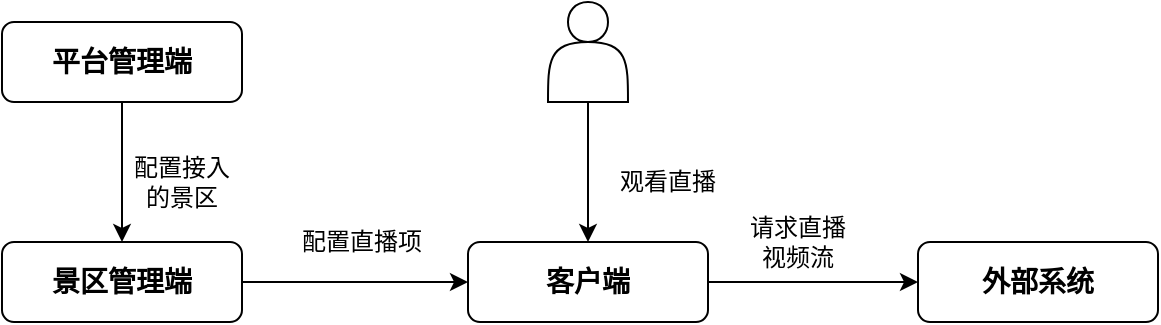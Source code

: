 <mxfile version="14.1.2" type="github">
  <diagram id="EQ-d3LctLsmjUuR-HLJK" name="Page-1">
    <mxGraphModel dx="1151" dy="673" grid="1" gridSize="10" guides="1" tooltips="1" connect="1" arrows="1" fold="1" page="1" pageScale="1" pageWidth="827" pageHeight="1169" math="0" shadow="0">
      <root>
        <mxCell id="0" />
        <mxCell id="1" parent="0" />
        <mxCell id="MZXS-yms_pOTbemnmi6H-3" style="edgeStyle=orthogonalEdgeStyle;rounded=0;orthogonalLoop=1;jettySize=auto;html=1;entryX=0.5;entryY=0;entryDx=0;entryDy=0;" edge="1" parent="1" source="MZXS-yms_pOTbemnmi6H-1" target="MZXS-yms_pOTbemnmi6H-2">
          <mxGeometry relative="1" as="geometry" />
        </mxCell>
        <mxCell id="MZXS-yms_pOTbemnmi6H-1" value="&lt;font style=&quot;font-size: 14px&quot;&gt;平台管理端&lt;/font&gt;" style="rounded=1;whiteSpace=wrap;html=1;fontStyle=1" vertex="1" parent="1">
          <mxGeometry x="150" y="90" width="120" height="40" as="geometry" />
        </mxCell>
        <mxCell id="MZXS-yms_pOTbemnmi6H-6" style="edgeStyle=orthogonalEdgeStyle;rounded=0;orthogonalLoop=1;jettySize=auto;html=1;entryX=0;entryY=0.5;entryDx=0;entryDy=0;" edge="1" parent="1" source="MZXS-yms_pOTbemnmi6H-2" target="MZXS-yms_pOTbemnmi6H-5">
          <mxGeometry relative="1" as="geometry" />
        </mxCell>
        <mxCell id="MZXS-yms_pOTbemnmi6H-2" value="&lt;font style=&quot;font-size: 14px&quot;&gt;景区管理端&lt;/font&gt;" style="rounded=1;whiteSpace=wrap;html=1;fontStyle=1" vertex="1" parent="1">
          <mxGeometry x="150" y="200" width="120" height="40" as="geometry" />
        </mxCell>
        <mxCell id="MZXS-yms_pOTbemnmi6H-4" value="配置接入的景区" style="text;html=1;strokeColor=none;fillColor=none;align=center;verticalAlign=middle;whiteSpace=wrap;rounded=0;" vertex="1" parent="1">
          <mxGeometry x="210" y="160" width="60" height="20" as="geometry" />
        </mxCell>
        <mxCell id="MZXS-yms_pOTbemnmi6H-12" style="edgeStyle=orthogonalEdgeStyle;rounded=0;orthogonalLoop=1;jettySize=auto;html=1;entryX=0;entryY=0.5;entryDx=0;entryDy=0;" edge="1" parent="1" source="MZXS-yms_pOTbemnmi6H-5" target="MZXS-yms_pOTbemnmi6H-11">
          <mxGeometry relative="1" as="geometry" />
        </mxCell>
        <mxCell id="MZXS-yms_pOTbemnmi6H-5" value="&lt;font style=&quot;font-size: 14px&quot;&gt;客户端&lt;/font&gt;" style="rounded=1;whiteSpace=wrap;html=1;fontStyle=1" vertex="1" parent="1">
          <mxGeometry x="383" y="200" width="120" height="40" as="geometry" />
        </mxCell>
        <mxCell id="MZXS-yms_pOTbemnmi6H-7" value="配置直播项" style="text;html=1;strokeColor=none;fillColor=none;align=center;verticalAlign=middle;whiteSpace=wrap;rounded=0;" vertex="1" parent="1">
          <mxGeometry x="295" y="190" width="70" height="20" as="geometry" />
        </mxCell>
        <mxCell id="MZXS-yms_pOTbemnmi6H-9" style="edgeStyle=orthogonalEdgeStyle;rounded=0;orthogonalLoop=1;jettySize=auto;html=1;entryX=0.5;entryY=0;entryDx=0;entryDy=0;" edge="1" parent="1" source="MZXS-yms_pOTbemnmi6H-8" target="MZXS-yms_pOTbemnmi6H-5">
          <mxGeometry relative="1" as="geometry" />
        </mxCell>
        <mxCell id="MZXS-yms_pOTbemnmi6H-8" value="" style="shape=actor;whiteSpace=wrap;html=1;" vertex="1" parent="1">
          <mxGeometry x="423" y="80" width="40" height="50" as="geometry" />
        </mxCell>
        <mxCell id="MZXS-yms_pOTbemnmi6H-10" value="观看直播" style="text;html=1;strokeColor=none;fillColor=none;align=center;verticalAlign=middle;whiteSpace=wrap;rounded=0;" vertex="1" parent="1">
          <mxGeometry x="453" y="160" width="60" height="20" as="geometry" />
        </mxCell>
        <mxCell id="MZXS-yms_pOTbemnmi6H-11" value="&lt;font style=&quot;font-size: 14px&quot;&gt;外部系统&lt;/font&gt;" style="rounded=1;whiteSpace=wrap;html=1;fontStyle=1" vertex="1" parent="1">
          <mxGeometry x="608" y="200" width="120" height="40" as="geometry" />
        </mxCell>
        <mxCell id="MZXS-yms_pOTbemnmi6H-13" value="请求直播视频流" style="text;html=1;strokeColor=none;fillColor=none;align=center;verticalAlign=middle;whiteSpace=wrap;rounded=0;" vertex="1" parent="1">
          <mxGeometry x="518" y="190" width="60" height="20" as="geometry" />
        </mxCell>
      </root>
    </mxGraphModel>
  </diagram>
</mxfile>
